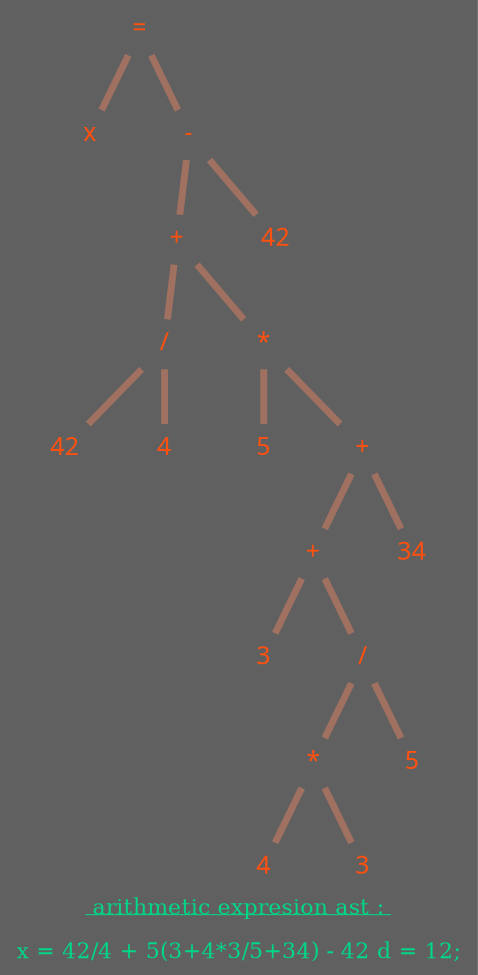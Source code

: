 digraph arithmetic_expressionree {
ratio=compress; ranksep=.55; size = "6.5,6.5"; bgcolor="#606060"; 
    node [fontname="JetBrainsMono NF", fontsize=18, fontcolor="#ff500f"];
    label = < <u> arithmetic expresion ast : </u> <br/> <br/>x = 42/4 + 5(3+4*3/5+34) - 42 d = 12;>; fontsize = 16; fontcolor="#00d787"
    xioNode0x55f3fc889990 [shape=none, label="="]
    xioNode0x55f3fc889600 [shape=none, label="x"]
    xioNode0x55f3fc8a2060 [shape=none, label="-"]
    xioNode0x55f3fc899f40 [shape=none, label="+"]
    xioNode0x55f3fc8966d0 [shape=none, label="/"]
    xioNode0x55f3fc895f70 [shape=none, label="42"]
    xioNode0x55f3fc8974e0 [shape=none, label="4"]
    xioNode0x55f3fc89ba90 [shape=none, label="*"]
    xioNode0x55f3fc89b210 [shape=none, label="5"]
    xioNode0x55f3fc89f9e0 [shape=none, label="+"]
    xioNode0x55f3fc8a2bf0 [shape=none, label="+"]
    xioNode0x55f3fc89d300 [shape=none, label="3"]
    xioNode0x55f3fc89e0c0 [shape=none, label="/"]
    xioNode0x55f3fc8a4250 [shape=none, label="*"]
    xioNode0x55f3fc8a3930 [shape=none, label="4"]
    xioNode0x55f3fc89daa0 [shape=none, label="3"]
    xioNode0x55f3fc89f0c0 [shape=none, label="5"]
    xioNode0x55f3fc8a0d00 [shape=none, label="34"]
    xioNode0x55f3fc8afb90 [shape=none, label="42"]
    xioNode0x55f3fc889990 -> xioNode0x55f3fc889600 [dir = none, color="#A07060", penwidth=5];
    xioNode0x55f3fc889990 -> xioNode0x55f3fc8a2060 [dir = none, color="#A07060", penwidth=5];
    xioNode0x55f3fc8a2060 -> xioNode0x55f3fc899f40 [dir = none, color="#A07060", penwidth=5];
    xioNode0x55f3fc899f40 -> xioNode0x55f3fc8966d0 [dir = none, color="#A07060", penwidth=5];
    xioNode0x55f3fc8966d0 -> xioNode0x55f3fc895f70 [dir = none, color="#A07060", penwidth=5];
    xioNode0x55f3fc8966d0 -> xioNode0x55f3fc8974e0 [dir = none, color="#A07060", penwidth=5];
    xioNode0x55f3fc899f40 -> xioNode0x55f3fc89ba90 [dir = none, color="#A07060", penwidth=5];
    xioNode0x55f3fc89ba90 -> xioNode0x55f3fc89b210 [dir = none, color="#A07060", penwidth=5];
    xioNode0x55f3fc89ba90 -> xioNode0x55f3fc89f9e0 [dir = none, color="#A07060", penwidth=5];
    xioNode0x55f3fc89f9e0 -> xioNode0x55f3fc8a2bf0 [dir = none, color="#A07060", penwidth=5];
    xioNode0x55f3fc8a2bf0 -> xioNode0x55f3fc89d300 [dir = none, color="#A07060", penwidth=5];
    xioNode0x55f3fc8a2bf0 -> xioNode0x55f3fc89e0c0 [dir = none, color="#A07060", penwidth=5];
    xioNode0x55f3fc89e0c0 -> xioNode0x55f3fc8a4250 [dir = none, color="#A07060", penwidth=5];
    xioNode0x55f3fc8a4250 -> xioNode0x55f3fc8a3930 [dir = none, color="#A07060", penwidth=5];
    xioNode0x55f3fc8a4250 -> xioNode0x55f3fc89daa0 [dir = none, color="#A07060", penwidth=5];
    xioNode0x55f3fc89e0c0 -> xioNode0x55f3fc89f0c0 [dir = none, color="#A07060", penwidth=5];
    xioNode0x55f3fc89f9e0 -> xioNode0x55f3fc8a0d00 [dir = none, color="#A07060", penwidth=5];
    xioNode0x55f3fc8a2060 -> xioNode0x55f3fc8afb90 [dir = none, color="#A07060", penwidth=5];
}